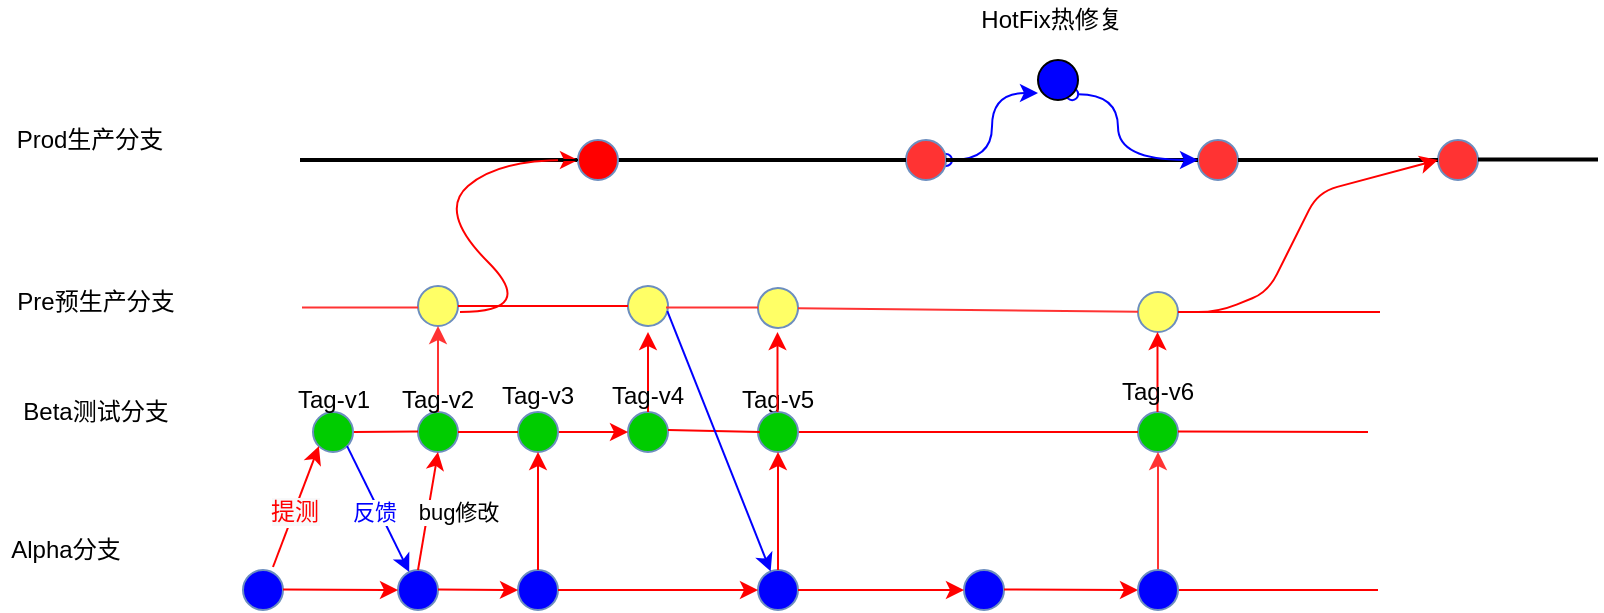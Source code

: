 <mxfile compressed="false" version="14.5.7" type="github">
  <diagram id="prtHgNgQTEPvFCAcTncT" name="Page-1">
    <mxGraphModel dx="862" dy="481" grid="1" gridSize="10" guides="1" tooltips="1" connect="1" arrows="1" fold="1" page="1" pageScale="1" pageWidth="827" pageHeight="1169" math="0" shadow="0">
      <root>
        <mxCell id="0" />
        <mxCell id="1" parent="0" />
        <mxCell id="dUK6E0IwJtis1xY8LVZJ-28" style="edgeStyle=orthogonalEdgeStyle;curved=1;rounded=0;orthogonalLoop=1;jettySize=auto;html=1;exitX=1;exitY=0.5;exitDx=0;exitDy=0;entryX=0;entryY=0.825;entryDx=0;entryDy=0;entryPerimeter=0;startArrow=oval;startFill=0;endArrow=classic;endFill=1;strokeColor=#0000FF;" edge="1" parent="1" source="dUK6E0IwJtis1xY8LVZJ-14" target="dUK6E0IwJtis1xY8LVZJ-26">
          <mxGeometry relative="1" as="geometry" />
        </mxCell>
        <mxCell id="dUK6E0IwJtis1xY8LVZJ-14" value="" style="ellipse;whiteSpace=wrap;html=1;aspect=fixed;strokeColor=#6c8ebf;fillColor=#FF3333;" vertex="1" parent="1">
          <mxGeometry x="453" y="284" width="20" height="20" as="geometry" />
        </mxCell>
        <mxCell id="dUK6E0IwJtis1xY8LVZJ-15" value="" style="ellipse;whiteSpace=wrap;html=1;aspect=fixed;strokeColor=#6c8ebf;fillColor=#FF3333;" vertex="1" parent="1">
          <mxGeometry x="599" y="284" width="20" height="20" as="geometry" />
        </mxCell>
        <mxCell id="dUK6E0IwJtis1xY8LVZJ-16" value="" style="ellipse;whiteSpace=wrap;html=1;aspect=fixed;strokeColor=#6c8ebf;fillColor=#FF3333;" vertex="1" parent="1">
          <mxGeometry x="719" y="284" width="20" height="20" as="geometry" />
        </mxCell>
        <mxCell id="dUK6E0IwJtis1xY8LVZJ-17" value="" style="endArrow=none;html=1;entryX=0;entryY=0.5;entryDx=0;entryDy=0;strokeWidth=2;" edge="1" parent="1" source="dUK6E0IwJtis1xY8LVZJ-11" target="dUK6E0IwJtis1xY8LVZJ-14">
          <mxGeometry width="50" height="50" relative="1" as="geometry">
            <mxPoint x="279" y="294" as="sourcePoint" />
            <mxPoint x="329" y="244" as="targetPoint" />
          </mxGeometry>
        </mxCell>
        <mxCell id="dUK6E0IwJtis1xY8LVZJ-18" value="" style="endArrow=none;html=1;entryX=1;entryY=0.5;entryDx=0;entryDy=0;exitX=0;exitY=0.5;exitDx=0;exitDy=0;strokeWidth=2;" edge="1" parent="1" source="dUK6E0IwJtis1xY8LVZJ-15" target="dUK6E0IwJtis1xY8LVZJ-14">
          <mxGeometry width="50" height="50" relative="1" as="geometry">
            <mxPoint x="289" y="304" as="sourcePoint" />
            <mxPoint x="359" y="304" as="targetPoint" />
          </mxGeometry>
        </mxCell>
        <mxCell id="dUK6E0IwJtis1xY8LVZJ-19" value="" style="endArrow=none;html=1;entryX=0;entryY=0.5;entryDx=0;entryDy=0;exitX=1;exitY=0.5;exitDx=0;exitDy=0;jumpSize=6;arcSize=20;strokeWidth=2;" edge="1" parent="1" source="dUK6E0IwJtis1xY8LVZJ-15" target="dUK6E0IwJtis1xY8LVZJ-16">
          <mxGeometry width="50" height="50" relative="1" as="geometry">
            <mxPoint x="489" y="304" as="sourcePoint" />
            <mxPoint x="379" y="304" as="targetPoint" />
          </mxGeometry>
        </mxCell>
        <mxCell id="dUK6E0IwJtis1xY8LVZJ-21" value="" style="endArrow=none;html=1;strokeColor=#000000;entryX=0;entryY=0.5;entryDx=0;entryDy=0;strokeWidth=2;" edge="1" parent="1" target="dUK6E0IwJtis1xY8LVZJ-11">
          <mxGeometry width="50" height="50" relative="1" as="geometry">
            <mxPoint x="150" y="294" as="sourcePoint" />
            <mxPoint x="239" y="264" as="targetPoint" />
          </mxGeometry>
        </mxCell>
        <mxCell id="dUK6E0IwJtis1xY8LVZJ-25" value="" style="ellipse;whiteSpace=wrap;html=1;aspect=fixed;strokeColor=#6c8ebf;fillColor=#FFFF66;" vertex="1" parent="1">
          <mxGeometry x="209" y="357" width="20" height="20" as="geometry" />
        </mxCell>
        <mxCell id="dUK6E0IwJtis1xY8LVZJ-30" style="edgeStyle=orthogonalEdgeStyle;curved=1;rounded=0;orthogonalLoop=1;jettySize=auto;html=1;exitX=1;exitY=1;exitDx=0;exitDy=0;startArrow=oval;startFill=0;endArrow=classic;endFill=1;strokeColor=#0000FF;entryX=0;entryY=0.5;entryDx=0;entryDy=0;" edge="1" parent="1" source="dUK6E0IwJtis1xY8LVZJ-26" target="dUK6E0IwJtis1xY8LVZJ-15">
          <mxGeometry relative="1" as="geometry">
            <mxPoint x="449" y="294" as="targetPoint" />
            <Array as="points">
              <mxPoint x="559" y="261" />
              <mxPoint x="559" y="294" />
            </Array>
          </mxGeometry>
        </mxCell>
        <mxCell id="dUK6E0IwJtis1xY8LVZJ-26" value="" style="ellipse;whiteSpace=wrap;html=1;aspect=fixed;fillColor=#0000FF;" vertex="1" parent="1">
          <mxGeometry x="519" y="244" width="20" height="20" as="geometry" />
        </mxCell>
        <mxCell id="dUK6E0IwJtis1xY8LVZJ-23" value="" style="ellipse;whiteSpace=wrap;html=1;aspect=fixed;strokeColor=#6c8ebf;fillColor=#FFFF66;rotation=15;" vertex="1" parent="1">
          <mxGeometry x="314" y="357" width="20" height="20" as="geometry" />
        </mxCell>
        <mxCell id="dUK6E0IwJtis1xY8LVZJ-35" value="" style="endArrow=none;html=1;exitX=1;exitY=0.5;exitDx=0;exitDy=0;strokeColor=#FF0000;" edge="1" parent="1" source="dUK6E0IwJtis1xY8LVZJ-25" target="dUK6E0IwJtis1xY8LVZJ-23">
          <mxGeometry width="50" height="50" relative="1" as="geometry">
            <mxPoint x="294" y="370" as="sourcePoint" />
            <mxPoint x="458" y="370" as="targetPoint" />
          </mxGeometry>
        </mxCell>
        <mxCell id="dUK6E0IwJtis1xY8LVZJ-42" value="" style="curved=1;endArrow=classic;html=1;strokeColor=#FF0000;entryX=0;entryY=0.5;entryDx=0;entryDy=0;" edge="1" parent="1" target="dUK6E0IwJtis1xY8LVZJ-11">
          <mxGeometry width="50" height="50" relative="1" as="geometry">
            <mxPoint x="230" y="370" as="sourcePoint" />
            <mxPoint x="259" y="290" as="targetPoint" />
            <Array as="points">
              <mxPoint x="269" y="370" />
              <mxPoint x="219" y="320" />
              <mxPoint x="249" y="294" />
            </Array>
          </mxGeometry>
        </mxCell>
        <mxCell id="dUK6E0IwJtis1xY8LVZJ-11" value="" style="ellipse;whiteSpace=wrap;html=1;aspect=fixed;strokeColor=#6c8ebf;fillColor=#FF0000;" vertex="1" parent="1">
          <mxGeometry x="289" y="284" width="20" height="20" as="geometry" />
        </mxCell>
        <mxCell id="dUK6E0IwJtis1xY8LVZJ-43" value="" style="endArrow=none;html=1;entryX=0;entryY=0.5;entryDx=0;entryDy=0;" edge="1" parent="1" target="dUK6E0IwJtis1xY8LVZJ-11">
          <mxGeometry width="50" height="50" relative="1" as="geometry">
            <mxPoint x="279" y="294" as="sourcePoint" />
            <mxPoint x="459" y="294" as="targetPoint" />
          </mxGeometry>
        </mxCell>
        <mxCell id="dUK6E0IwJtis1xY8LVZJ-47" value="" style="group" vertex="1" connectable="0" parent="1">
          <mxGeometry x="2.5" y="355" width="90" height="30" as="geometry" />
        </mxCell>
        <mxCell id="dUK6E0IwJtis1xY8LVZJ-31" value="Pre预生产分支" style="text;html=1;strokeColor=none;fillColor=none;align=center;verticalAlign=middle;whiteSpace=wrap;rounded=0;" vertex="1" parent="dUK6E0IwJtis1xY8LVZJ-47">
          <mxGeometry width="90" height="20" as="geometry" />
        </mxCell>
        <mxCell id="dUK6E0IwJtis1xY8LVZJ-48" value="" style="group" vertex="1" connectable="0" parent="1">
          <mxGeometry y="274" width="85" height="30" as="geometry" />
        </mxCell>
        <mxCell id="dUK6E0IwJtis1xY8LVZJ-32" value="Prod生产分支" style="text;html=1;strokeColor=none;fillColor=none;align=center;verticalAlign=middle;whiteSpace=wrap;rounded=0;" vertex="1" parent="dUK6E0IwJtis1xY8LVZJ-48">
          <mxGeometry x="5" width="80" height="20" as="geometry" />
        </mxCell>
        <mxCell id="dUK6E0IwJtis1xY8LVZJ-49" value="" style="ellipse;whiteSpace=wrap;html=1;aspect=fixed;strokeColor=#6c8ebf;fillColor=#FFFF66;rotation=0;" vertex="1" parent="1">
          <mxGeometry x="569" y="360" width="20" height="20" as="geometry" />
        </mxCell>
        <mxCell id="dUK6E0IwJtis1xY8LVZJ-52" value="" style="endArrow=none;html=1;strokeColor=#FF0000;strokeWidth=1;" edge="1" parent="1">
          <mxGeometry width="50" height="50" relative="1" as="geometry">
            <mxPoint x="589" y="370" as="sourcePoint" />
            <mxPoint x="690" y="370" as="targetPoint" />
          </mxGeometry>
        </mxCell>
        <mxCell id="dUK6E0IwJtis1xY8LVZJ-53" value="" style="ellipse;whiteSpace=wrap;html=1;aspect=fixed;strokeColor=#6c8ebf;fillColor=#00CC00;" vertex="1" parent="1">
          <mxGeometry x="209" y="420" width="20" height="20" as="geometry" />
        </mxCell>
        <mxCell id="dUK6E0IwJtis1xY8LVZJ-54" value="" style="ellipse;whiteSpace=wrap;html=1;aspect=fixed;strokeColor=#6c8ebf;fillColor=#00CC00;" vertex="1" parent="1">
          <mxGeometry x="314" y="420" width="20" height="20" as="geometry" />
        </mxCell>
        <mxCell id="dUK6E0IwJtis1xY8LVZJ-55" value="" style="ellipse;whiteSpace=wrap;html=1;aspect=fixed;strokeColor=#6c8ebf;fillColor=#00CC00;" vertex="1" parent="1">
          <mxGeometry x="569" y="420" width="20" height="20" as="geometry" />
        </mxCell>
        <mxCell id="dUK6E0IwJtis1xY8LVZJ-57" value="" style="endArrow=classic;html=1;strokeColor=#FF0000;strokeWidth=1;entryX=0;entryY=0.5;entryDx=0;entryDy=0;" edge="1" parent="1" target="dUK6E0IwJtis1xY8LVZJ-16">
          <mxGeometry width="50" height="50" relative="1" as="geometry">
            <mxPoint x="589" y="370" as="sourcePoint" />
            <mxPoint x="634" y="310" as="targetPoint" />
            <Array as="points">
              <mxPoint x="609" y="370" />
              <mxPoint x="634" y="360" />
              <mxPoint x="659" y="310" />
            </Array>
          </mxGeometry>
        </mxCell>
        <mxCell id="dUK6E0IwJtis1xY8LVZJ-59" value="" style="endArrow=classic;html=1;strokeColor=#FF0000;strokeWidth=1;exitX=1;exitY=0.5;exitDx=0;exitDy=0;entryX=0;entryY=0.5;entryDx=0;entryDy=0;endFill=1;" edge="1" parent="1" source="dUK6E0IwJtis1xY8LVZJ-68" target="dUK6E0IwJtis1xY8LVZJ-54">
          <mxGeometry width="50" height="50" relative="1" as="geometry">
            <mxPoint x="419" y="460" as="sourcePoint" />
            <mxPoint x="319" y="430" as="targetPoint" />
          </mxGeometry>
        </mxCell>
        <mxCell id="dUK6E0IwJtis1xY8LVZJ-61" value="" style="endArrow=none;html=1;strokeColor=#FF0000;strokeWidth=1;entryX=0;entryY=0.5;entryDx=0;entryDy=0;" edge="1" parent="1" source="dUK6E0IwJtis1xY8LVZJ-80">
          <mxGeometry width="50" height="50" relative="1" as="geometry">
            <mxPoint x="179" y="430" as="sourcePoint" />
            <mxPoint x="209" y="429.75" as="targetPoint" />
          </mxGeometry>
        </mxCell>
        <mxCell id="dUK6E0IwJtis1xY8LVZJ-62" value="" style="endArrow=none;html=1;strokeColor=#FF0000;strokeWidth=1;exitX=1;exitY=0.5;exitDx=0;exitDy=0;" edge="1" parent="1">
          <mxGeometry width="50" height="50" relative="1" as="geometry">
            <mxPoint x="589" y="429.75" as="sourcePoint" />
            <mxPoint x="684" y="430" as="targetPoint" />
          </mxGeometry>
        </mxCell>
        <mxCell id="dUK6E0IwJtis1xY8LVZJ-65" value="" style="endArrow=classic;html=1;strokeColor=#FF0000;strokeWidth=1;entryX=0.5;entryY=1;entryDx=0;entryDy=0;" edge="1" parent="1">
          <mxGeometry width="50" height="50" relative="1" as="geometry">
            <mxPoint x="324" y="420" as="sourcePoint" />
            <mxPoint x="324" y="380" as="targetPoint" />
          </mxGeometry>
        </mxCell>
        <mxCell id="dUK6E0IwJtis1xY8LVZJ-66" value="" style="endArrow=classic;html=1;strokeColor=#FF0000;strokeWidth=1;entryX=0.5;entryY=1;entryDx=0;entryDy=0;" edge="1" parent="1">
          <mxGeometry width="50" height="50" relative="1" as="geometry">
            <mxPoint x="578.75" y="420" as="sourcePoint" />
            <mxPoint x="578.75" y="380" as="targetPoint" />
          </mxGeometry>
        </mxCell>
        <mxCell id="dUK6E0IwJtis1xY8LVZJ-68" value="" style="ellipse;whiteSpace=wrap;html=1;aspect=fixed;strokeColor=#6c8ebf;fillColor=#00CC00;" vertex="1" parent="1">
          <mxGeometry x="259" y="420" width="20" height="20" as="geometry" />
        </mxCell>
        <mxCell id="dUK6E0IwJtis1xY8LVZJ-69" value="" style="endArrow=none;html=1;strokeColor=#FF0000;strokeWidth=1;exitX=1;exitY=0.5;exitDx=0;exitDy=0;entryX=0;entryY=0.5;entryDx=0;entryDy=0;" edge="1" parent="1" source="dUK6E0IwJtis1xY8LVZJ-53" target="dUK6E0IwJtis1xY8LVZJ-68">
          <mxGeometry width="50" height="50" relative="1" as="geometry">
            <mxPoint x="229" y="430" as="sourcePoint" />
            <mxPoint x="324" y="430" as="targetPoint" />
          </mxGeometry>
        </mxCell>
        <mxCell id="dUK6E0IwJtis1xY8LVZJ-71" value="" style="ellipse;whiteSpace=wrap;html=1;aspect=fixed;strokeColor=#6c8ebf;fillColor=#0000FF;" vertex="1" parent="1">
          <mxGeometry x="199" y="499" width="20" height="20" as="geometry" />
        </mxCell>
        <mxCell id="dUK6E0IwJtis1xY8LVZJ-72" value="" style="ellipse;whiteSpace=wrap;html=1;aspect=fixed;strokeColor=#6c8ebf;fillColor=#0000FF;" vertex="1" parent="1">
          <mxGeometry x="259" y="499" width="20" height="20" as="geometry" />
        </mxCell>
        <mxCell id="dUK6E0IwJtis1xY8LVZJ-74" value="" style="ellipse;whiteSpace=wrap;html=1;aspect=fixed;strokeColor=#6c8ebf;fillColor=#0000FF;" vertex="1" parent="1">
          <mxGeometry x="379" y="499" width="20" height="20" as="geometry" />
        </mxCell>
        <mxCell id="dUK6E0IwJtis1xY8LVZJ-75" value="" style="ellipse;whiteSpace=wrap;html=1;aspect=fixed;strokeColor=#6c8ebf;fillColor=#0000FF;" vertex="1" parent="1">
          <mxGeometry x="482" y="499" width="20" height="20" as="geometry" />
        </mxCell>
        <mxCell id="dUK6E0IwJtis1xY8LVZJ-78" value="" style="endArrow=none;html=1;strokeColor=#FF0000;strokeWidth=1;" edge="1" parent="1" source="dUK6E0IwJtis1xY8LVZJ-67">
          <mxGeometry width="50" height="50" relative="1" as="geometry">
            <mxPoint x="344" y="430" as="sourcePoint" />
            <mxPoint x="419" y="430" as="targetPoint" />
          </mxGeometry>
        </mxCell>
        <mxCell id="dUK6E0IwJtis1xY8LVZJ-80" value="" style="ellipse;whiteSpace=wrap;html=1;aspect=fixed;strokeColor=#6c8ebf;fillColor=#00CC00;" vertex="1" parent="1">
          <mxGeometry x="156.5" y="420" width="20" height="20" as="geometry" />
        </mxCell>
        <mxCell id="dUK6E0IwJtis1xY8LVZJ-81" value="" style="endArrow=none;html=1;strokeColor=#FF0000;strokeWidth=1;" edge="1" parent="1">
          <mxGeometry width="50" height="50" relative="1" as="geometry">
            <mxPoint x="179" y="430" as="sourcePoint" />
            <mxPoint x="179" y="430" as="targetPoint" />
          </mxGeometry>
        </mxCell>
        <mxCell id="dUK6E0IwJtis1xY8LVZJ-82" value="" style="endArrow=none;html=1;strokeColor=#FF0000;strokeWidth=1;entryX=0;entryY=0.5;entryDx=0;entryDy=0;exitX=1;exitY=0.5;exitDx=0;exitDy=0;" edge="1" parent="1" source="dUK6E0IwJtis1xY8LVZJ-67" target="dUK6E0IwJtis1xY8LVZJ-55">
          <mxGeometry width="50" height="50" relative="1" as="geometry">
            <mxPoint x="449" y="430" as="sourcePoint" />
            <mxPoint x="502" y="430" as="targetPoint" />
          </mxGeometry>
        </mxCell>
        <mxCell id="dUK6E0IwJtis1xY8LVZJ-86" value="Tag-v5" style="text;html=1;strokeColor=none;fillColor=none;align=center;verticalAlign=middle;whiteSpace=wrap;rounded=0;" vertex="1" parent="1">
          <mxGeometry x="369" y="404" width="40" height="20" as="geometry" />
        </mxCell>
        <mxCell id="dUK6E0IwJtis1xY8LVZJ-87" value="" style="ellipse;whiteSpace=wrap;html=1;aspect=fixed;strokeColor=#6c8ebf;fillColor=#FFFF66;rotation=15;" vertex="1" parent="1">
          <mxGeometry x="379" y="358" width="20" height="20" as="geometry" />
        </mxCell>
        <mxCell id="dUK6E0IwJtis1xY8LVZJ-67" value="" style="ellipse;whiteSpace=wrap;html=1;aspect=fixed;strokeColor=#6c8ebf;fillColor=#00CC00;" vertex="1" parent="1">
          <mxGeometry x="379" y="420" width="20" height="20" as="geometry" />
        </mxCell>
        <mxCell id="dUK6E0IwJtis1xY8LVZJ-90" value="" style="endArrow=none;html=1;strokeColor=#FF0000;strokeWidth=1;" edge="1" parent="1">
          <mxGeometry width="50" height="50" relative="1" as="geometry">
            <mxPoint x="334" y="429" as="sourcePoint" />
            <mxPoint x="380" y="430" as="targetPoint" />
          </mxGeometry>
        </mxCell>
        <mxCell id="dUK6E0IwJtis1xY8LVZJ-91" value="" style="endArrow=classic;html=1;strokeColor=#FF0000;strokeWidth=1;entryX=0.5;entryY=1;entryDx=0;entryDy=0;" edge="1" parent="1">
          <mxGeometry width="50" height="50" relative="1" as="geometry">
            <mxPoint x="388.75" y="420" as="sourcePoint" />
            <mxPoint x="388.75" y="380" as="targetPoint" />
          </mxGeometry>
        </mxCell>
        <mxCell id="dUK6E0IwJtis1xY8LVZJ-92" value="" style="ellipse;whiteSpace=wrap;html=1;aspect=fixed;strokeColor=#6c8ebf;fillColor=#0000FF;" vertex="1" parent="1">
          <mxGeometry x="121.5" y="499" width="20" height="20" as="geometry" />
        </mxCell>
        <mxCell id="dUK6E0IwJtis1xY8LVZJ-93" value="" style="endArrow=classic;html=1;strokeColor=#FF0000;strokeWidth=1;exitX=0.75;exitY=-0.075;exitDx=0;exitDy=0;exitPerimeter=0;entryX=0;entryY=1;entryDx=0;entryDy=0;" edge="1" parent="1" source="dUK6E0IwJtis1xY8LVZJ-92" target="dUK6E0IwJtis1xY8LVZJ-80">
          <mxGeometry width="50" height="50" relative="1" as="geometry">
            <mxPoint x="134" y="510" as="sourcePoint" />
            <mxPoint x="184" y="460" as="targetPoint" />
          </mxGeometry>
        </mxCell>
        <mxCell id="dUK6E0IwJtis1xY8LVZJ-138" value="&lt;span style=&quot;color: rgb(255 , 0 , 0) ; font-size: 12px ; background-color: rgb(248 , 249 , 250)&quot;&gt;提测&lt;/span&gt;" style="edgeLabel;html=1;align=center;verticalAlign=middle;resizable=0;points=[];" vertex="1" connectable="0" parent="dUK6E0IwJtis1xY8LVZJ-93">
          <mxGeometry x="0.615" relative="1" as="geometry">
            <mxPoint x="-8.49" y="21.23" as="offset" />
          </mxGeometry>
        </mxCell>
        <mxCell id="dUK6E0IwJtis1xY8LVZJ-95" value="" style="endArrow=classic;html=1;strokeWidth=1;exitX=1;exitY=1;exitDx=0;exitDy=0;strokeColor=#0000FF;" edge="1" parent="1" source="dUK6E0IwJtis1xY8LVZJ-80" target="dUK6E0IwJtis1xY8LVZJ-71">
          <mxGeometry width="50" height="50" relative="1" as="geometry">
            <mxPoint x="174" y="470" as="sourcePoint" />
            <mxPoint x="224" y="420" as="targetPoint" />
          </mxGeometry>
        </mxCell>
        <mxCell id="dUK6E0IwJtis1xY8LVZJ-137" value="&lt;font color=&quot;#0000ff&quot;&gt;反馈&lt;/font&gt;" style="edgeLabel;html=1;align=center;verticalAlign=middle;resizable=0;points=[];" vertex="1" connectable="0" parent="dUK6E0IwJtis1xY8LVZJ-95">
          <mxGeometry x="-0.377" y="-1" relative="1" as="geometry">
            <mxPoint x="4.18" y="12.92" as="offset" />
          </mxGeometry>
        </mxCell>
        <mxCell id="dUK6E0IwJtis1xY8LVZJ-96" value="" style="endArrow=classic;html=1;strokeColor=#FF0000;strokeWidth=1;" edge="1" parent="1">
          <mxGeometry width="50" height="50" relative="1" as="geometry">
            <mxPoint x="209" y="499" as="sourcePoint" />
            <mxPoint x="219" y="440" as="targetPoint" />
          </mxGeometry>
        </mxCell>
        <mxCell id="dUK6E0IwJtis1xY8LVZJ-139" value="bug修改" style="edgeLabel;html=1;align=center;verticalAlign=middle;resizable=0;points=[];" vertex="1" connectable="0" parent="dUK6E0IwJtis1xY8LVZJ-96">
          <mxGeometry x="0.258" y="3" relative="1" as="geometry">
            <mxPoint x="16.68" y="8.55" as="offset" />
          </mxGeometry>
        </mxCell>
        <mxCell id="dUK6E0IwJtis1xY8LVZJ-98" value="" style="endArrow=classic;html=1;strokeColor=#FF0000;strokeWidth=1;entryX=0;entryY=0.5;entryDx=0;entryDy=0;endFill=1;" edge="1" parent="1" target="dUK6E0IwJtis1xY8LVZJ-71">
          <mxGeometry width="50" height="50" relative="1" as="geometry">
            <mxPoint x="141.5" y="508.75" as="sourcePoint" />
            <mxPoint x="186.5" y="508.75" as="targetPoint" />
          </mxGeometry>
        </mxCell>
        <mxCell id="dUK6E0IwJtis1xY8LVZJ-99" value="" style="endArrow=classic;html=1;strokeColor=#FF0000;strokeWidth=1;endFill=1;" edge="1" parent="1">
          <mxGeometry width="50" height="50" relative="1" as="geometry">
            <mxPoint x="219" y="508.75" as="sourcePoint" />
            <mxPoint x="259" y="509" as="targetPoint" />
          </mxGeometry>
        </mxCell>
        <mxCell id="dUK6E0IwJtis1xY8LVZJ-101" value="" style="endArrow=classic;html=1;strokeColor=#FF0000;strokeWidth=1;entryX=0;entryY=0.5;entryDx=0;entryDy=0;exitX=1;exitY=0.5;exitDx=0;exitDy=0;endFill=1;" edge="1" parent="1" source="dUK6E0IwJtis1xY8LVZJ-72" target="dUK6E0IwJtis1xY8LVZJ-74">
          <mxGeometry width="50" height="50" relative="1" as="geometry">
            <mxPoint x="334" y="508.75" as="sourcePoint" />
            <mxPoint x="379" y="508.75" as="targetPoint" />
          </mxGeometry>
        </mxCell>
        <mxCell id="dUK6E0IwJtis1xY8LVZJ-102" value="" style="endArrow=classic;html=1;strokeColor=#FF0000;strokeWidth=1;exitX=1;exitY=0.5;exitDx=0;exitDy=0;endFill=1;" edge="1" parent="1" source="dUK6E0IwJtis1xY8LVZJ-74" target="dUK6E0IwJtis1xY8LVZJ-75">
          <mxGeometry width="50" height="50" relative="1" as="geometry">
            <mxPoint x="428" y="508.75" as="sourcePoint" />
            <mxPoint x="473" y="508.75" as="targetPoint" />
          </mxGeometry>
        </mxCell>
        <mxCell id="dUK6E0IwJtis1xY8LVZJ-103" value="" style="endArrow=classic;html=1;strokeColor=#FF0000;strokeWidth=1;entryX=0;entryY=0.5;entryDx=0;entryDy=0;endFill=1;" edge="1" parent="1" target="dUK6E0IwJtis1xY8LVZJ-76">
          <mxGeometry width="50" height="50" relative="1" as="geometry">
            <mxPoint x="502" y="508.75" as="sourcePoint" />
            <mxPoint x="547" y="508.75" as="targetPoint" />
          </mxGeometry>
        </mxCell>
        <mxCell id="dUK6E0IwJtis1xY8LVZJ-104" value="" style="endArrow=none;html=1;strokeColor=#FF0000;strokeWidth=1;" edge="1" parent="1" source="dUK6E0IwJtis1xY8LVZJ-76">
          <mxGeometry width="50" height="50" relative="1" as="geometry">
            <mxPoint x="579" y="508.75" as="sourcePoint" />
            <mxPoint x="689" y="509" as="targetPoint" />
          </mxGeometry>
        </mxCell>
        <mxCell id="dUK6E0IwJtis1xY8LVZJ-106" value="" style="endArrow=classic;html=1;strokeColor=#FF0000;strokeWidth=1;entryX=0.5;entryY=1;entryDx=0;entryDy=0;exitX=0.5;exitY=0;exitDx=0;exitDy=0;" edge="1" parent="1" source="dUK6E0IwJtis1xY8LVZJ-72" target="dUK6E0IwJtis1xY8LVZJ-68">
          <mxGeometry width="50" height="50" relative="1" as="geometry">
            <mxPoint x="264" y="499" as="sourcePoint" />
            <mxPoint x="314" y="449" as="targetPoint" />
          </mxGeometry>
        </mxCell>
        <mxCell id="dUK6E0IwJtis1xY8LVZJ-85" value="Tag-v4" style="text;html=1;strokeColor=none;fillColor=none;align=center;verticalAlign=middle;whiteSpace=wrap;rounded=0;" vertex="1" parent="1">
          <mxGeometry x="304" y="404" width="40" height="16" as="geometry" />
        </mxCell>
        <mxCell id="dUK6E0IwJtis1xY8LVZJ-109" value="" style="endArrow=none;html=1;strokeColor=#FF0000;strokeWidth=1;" edge="1" parent="1" source="dUK6E0IwJtis1xY8LVZJ-54" target="dUK6E0IwJtis1xY8LVZJ-85">
          <mxGeometry width="50" height="50" relative="1" as="geometry">
            <mxPoint x="334" y="430" as="sourcePoint" />
            <mxPoint x="379" y="430" as="targetPoint" />
          </mxGeometry>
        </mxCell>
        <mxCell id="dUK6E0IwJtis1xY8LVZJ-110" value="Beta测试分支" style="text;html=1;strokeColor=none;fillColor=none;align=center;verticalAlign=middle;whiteSpace=wrap;rounded=0;" vertex="1" parent="1">
          <mxGeometry x="2.5" y="410" width="90" height="20" as="geometry" />
        </mxCell>
        <mxCell id="dUK6E0IwJtis1xY8LVZJ-112" value="Alpha分支" style="text;html=1;strokeColor=none;fillColor=none;align=center;verticalAlign=middle;whiteSpace=wrap;rounded=0;" vertex="1" parent="1">
          <mxGeometry x="2.5" y="479" width="60" height="20" as="geometry" />
        </mxCell>
        <mxCell id="dUK6E0IwJtis1xY8LVZJ-113" value="" style="endArrow=classic;html=1;strokeWidth=1;exitX=1;exitY=0.5;exitDx=0;exitDy=0;strokeColor=#0000FF;" edge="1" parent="1" source="dUK6E0IwJtis1xY8LVZJ-23" target="dUK6E0IwJtis1xY8LVZJ-74">
          <mxGeometry width="50" height="50" relative="1" as="geometry">
            <mxPoint x="389" y="440" as="sourcePoint" />
            <mxPoint x="439" y="390" as="targetPoint" />
          </mxGeometry>
        </mxCell>
        <mxCell id="dUK6E0IwJtis1xY8LVZJ-114" value="" style="endArrow=classic;html=1;strokeColor=#FF0000;strokeWidth=1;exitX=0.5;exitY=0;exitDx=0;exitDy=0;entryX=0.5;entryY=1;entryDx=0;entryDy=0;" edge="1" parent="1" source="dUK6E0IwJtis1xY8LVZJ-74" target="dUK6E0IwJtis1xY8LVZJ-67">
          <mxGeometry width="50" height="50" relative="1" as="geometry">
            <mxPoint x="389" y="440" as="sourcePoint" />
            <mxPoint x="439" y="390" as="targetPoint" />
          </mxGeometry>
        </mxCell>
        <mxCell id="dUK6E0IwJtis1xY8LVZJ-115" value="" style="endArrow=classic;html=1;strokeWidth=1;exitX=0.5;exitY=0;exitDx=0;exitDy=0;strokeColor=#FF3333;" edge="1" parent="1" source="dUK6E0IwJtis1xY8LVZJ-76">
          <mxGeometry width="50" height="50" relative="1" as="geometry">
            <mxPoint x="529" y="490" as="sourcePoint" />
            <mxPoint x="579" y="440" as="targetPoint" />
          </mxGeometry>
        </mxCell>
        <mxCell id="dUK6E0IwJtis1xY8LVZJ-76" value="" style="ellipse;whiteSpace=wrap;html=1;aspect=fixed;strokeColor=#6c8ebf;fillColor=#0000FF;" vertex="1" parent="1">
          <mxGeometry x="569" y="499" width="20" height="20" as="geometry" />
        </mxCell>
        <mxCell id="dUK6E0IwJtis1xY8LVZJ-116" value="" style="endArrow=none;html=1;strokeColor=#FF0000;strokeWidth=1;" edge="1" parent="1" target="dUK6E0IwJtis1xY8LVZJ-76">
          <mxGeometry width="50" height="50" relative="1" as="geometry">
            <mxPoint x="579" y="508.75" as="sourcePoint" />
            <mxPoint x="624" y="508.75" as="targetPoint" />
          </mxGeometry>
        </mxCell>
        <mxCell id="dUK6E0IwJtis1xY8LVZJ-84" value="Tag-v1" style="text;html=1;strokeColor=none;fillColor=none;align=center;verticalAlign=middle;whiteSpace=wrap;rounded=0;" vertex="1" parent="1">
          <mxGeometry x="146.5" y="404" width="40" height="20" as="geometry" />
        </mxCell>
        <mxCell id="dUK6E0IwJtis1xY8LVZJ-44" value="HotFix热修复" style="text;html=1;strokeColor=none;fillColor=none;align=center;verticalAlign=middle;whiteSpace=wrap;rounded=0;" vertex="1" parent="1">
          <mxGeometry x="483" y="214" width="86" height="20" as="geometry" />
        </mxCell>
        <mxCell id="dUK6E0IwJtis1xY8LVZJ-119" value="" style="endArrow=none;html=1;strokeColor=#FF3333;strokeWidth=1;" edge="1" parent="1" source="dUK6E0IwJtis1xY8LVZJ-87" target="dUK6E0IwJtis1xY8LVZJ-49">
          <mxGeometry width="50" height="50" relative="1" as="geometry">
            <mxPoint x="460" y="370" as="sourcePoint" />
            <mxPoint x="530" y="370" as="targetPoint" />
          </mxGeometry>
        </mxCell>
        <mxCell id="dUK6E0IwJtis1xY8LVZJ-122" value="" style="endArrow=none;html=1;strokeColor=#FF3333;strokeWidth=1;" edge="1" parent="1">
          <mxGeometry width="50" height="50" relative="1" as="geometry">
            <mxPoint x="333" y="367.7" as="sourcePoint" />
            <mxPoint x="379" y="367.7" as="targetPoint" />
          </mxGeometry>
        </mxCell>
        <mxCell id="dUK6E0IwJtis1xY8LVZJ-124" value="" style="endArrow=none;html=1;strokeColor=#FF3333;strokeWidth=1;" edge="1" parent="1">
          <mxGeometry width="50" height="50" relative="1" as="geometry">
            <mxPoint x="151" y="367.7" as="sourcePoint" />
            <mxPoint x="209" y="367.7" as="targetPoint" />
          </mxGeometry>
        </mxCell>
        <mxCell id="dUK6E0IwJtis1xY8LVZJ-127" value="Tag-v6" style="text;html=1;strokeColor=none;fillColor=none;align=center;verticalAlign=middle;whiteSpace=wrap;rounded=0;" vertex="1" parent="1">
          <mxGeometry x="559" y="400" width="40" height="20" as="geometry" />
        </mxCell>
        <mxCell id="dUK6E0IwJtis1xY8LVZJ-128" value="" style="endArrow=none;html=1;strokeColor=#000000;strokeWidth=2;" edge="1" parent="1">
          <mxGeometry width="50" height="50" relative="1" as="geometry">
            <mxPoint x="739" y="293.7" as="sourcePoint" />
            <mxPoint x="799" y="293.7" as="targetPoint" />
          </mxGeometry>
        </mxCell>
        <mxCell id="dUK6E0IwJtis1xY8LVZJ-129" value="" style="endArrow=classic;html=1;strokeColor=#FF3333;strokeWidth=1;entryX=0.5;entryY=1;entryDx=0;entryDy=0;" edge="1" parent="1" target="dUK6E0IwJtis1xY8LVZJ-25">
          <mxGeometry width="50" height="50" relative="1" as="geometry">
            <mxPoint x="219" y="420" as="sourcePoint" />
            <mxPoint x="269" y="370" as="targetPoint" />
          </mxGeometry>
        </mxCell>
        <mxCell id="dUK6E0IwJtis1xY8LVZJ-131" value="Tag-v2" style="text;html=1;strokeColor=none;fillColor=none;align=center;verticalAlign=middle;whiteSpace=wrap;rounded=0;" vertex="1" parent="1">
          <mxGeometry x="199" y="404" width="40" height="20" as="geometry" />
        </mxCell>
        <mxCell id="dUK6E0IwJtis1xY8LVZJ-132" value="Tag-v3" style="text;html=1;strokeColor=none;fillColor=none;align=center;verticalAlign=middle;whiteSpace=wrap;rounded=0;" vertex="1" parent="1">
          <mxGeometry x="249" y="402" width="40" height="20" as="geometry" />
        </mxCell>
      </root>
    </mxGraphModel>
  </diagram>
</mxfile>
